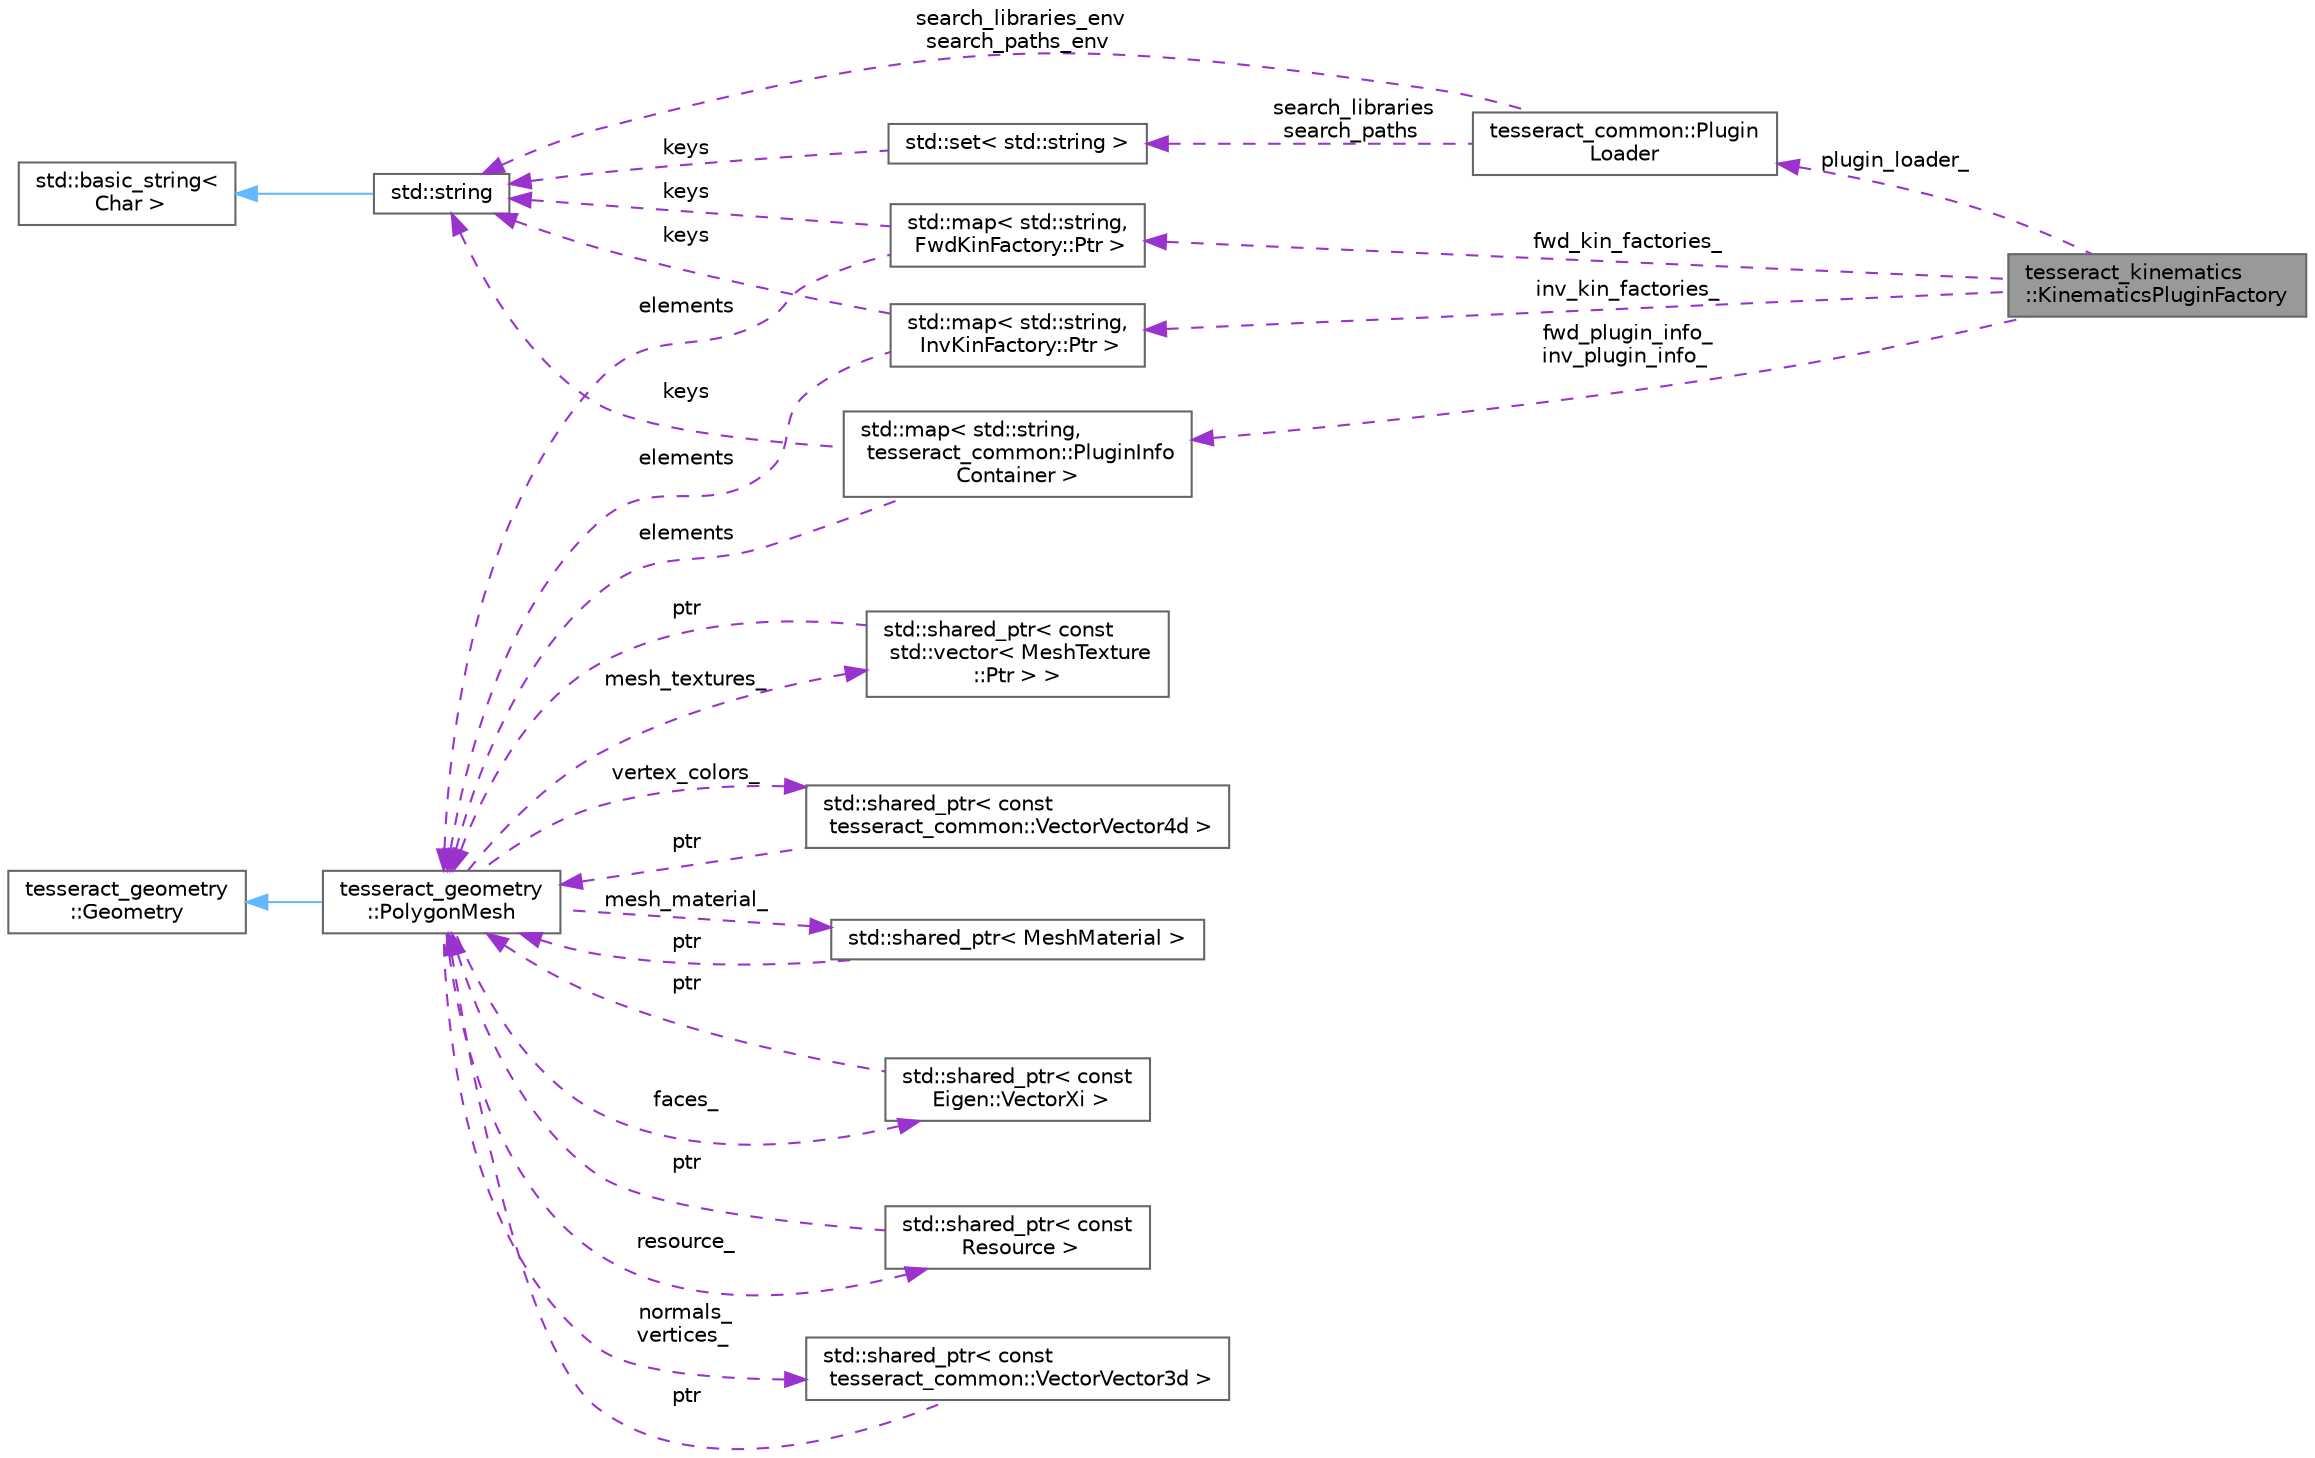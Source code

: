 digraph "tesseract_kinematics::KinematicsPluginFactory"
{
 // LATEX_PDF_SIZE
  bgcolor="transparent";
  edge [fontname=Helvetica,fontsize=10,labelfontname=Helvetica,labelfontsize=10];
  node [fontname=Helvetica,fontsize=10,shape=box,height=0.2,width=0.4];
  rankdir="LR";
  Node1 [label="tesseract_kinematics\l::KinematicsPluginFactory",height=0.2,width=0.4,color="gray40", fillcolor="grey60", style="filled", fontcolor="black",tooltip=" "];
  Node2 -> Node1 [dir="back",color="darkorchid3",style="dashed",label=" fwd_kin_factories_" ];
  Node2 [label="std::map\< std::string,\l FwdKinFactory::Ptr \>",height=0.2,width=0.4,color="gray40", fillcolor="white", style="filled",tooltip=" "];
  Node3 -> Node2 [dir="back",color="darkorchid3",style="dashed",label=" keys" ];
  Node3 [label="std::string",height=0.2,width=0.4,color="gray40", fillcolor="white", style="filled",tooltip=" "];
  Node4 -> Node3 [dir="back",color="steelblue1",style="solid"];
  Node4 [label="std::basic_string\<\l Char \>",height=0.2,width=0.4,color="gray40", fillcolor="white", style="filled",tooltip=" "];
  Node5 -> Node2 [dir="back",color="darkorchid3",style="dashed",label=" elements" ];
  Node5 [label="tesseract_geometry\l::PolygonMesh",height=0.2,width=0.4,color="gray40", fillcolor="white", style="filled",URL="$d8/dc9/classtesseract__geometry_1_1PolygonMesh.html",tooltip=" "];
  Node6 -> Node5 [dir="back",color="steelblue1",style="solid"];
  Node6 [label="tesseract_geometry\l::Geometry",height=0.2,width=0.4,color="gray40", fillcolor="white", style="filled",URL="$df/d1a/classtesseract__geometry_1_1Geometry.html",tooltip=" "];
  Node7 -> Node5 [dir="back",color="darkorchid3",style="dashed",label=" normals_\nvertices_" ];
  Node7 [label="std::shared_ptr\< const\l tesseract_common::VectorVector3d \>",height=0.2,width=0.4,color="gray40", fillcolor="white", style="filled",tooltip=" "];
  Node5 -> Node7 [dir="back",color="darkorchid3",style="dashed",label=" ptr" ];
  Node8 -> Node5 [dir="back",color="darkorchid3",style="dashed",label=" faces_" ];
  Node8 [label="std::shared_ptr\< const\l Eigen::VectorXi \>",height=0.2,width=0.4,color="gray40", fillcolor="white", style="filled",tooltip=" "];
  Node5 -> Node8 [dir="back",color="darkorchid3",style="dashed",label=" ptr" ];
  Node9 -> Node5 [dir="back",color="darkorchid3",style="dashed",label=" resource_" ];
  Node9 [label="std::shared_ptr\< const\l Resource \>",height=0.2,width=0.4,color="gray40", fillcolor="white", style="filled",tooltip=" "];
  Node5 -> Node9 [dir="back",color="darkorchid3",style="dashed",label=" ptr" ];
  Node10 -> Node5 [dir="back",color="darkorchid3",style="dashed",label=" vertex_colors_" ];
  Node10 [label="std::shared_ptr\< const\l tesseract_common::VectorVector4d \>",height=0.2,width=0.4,color="gray40", fillcolor="white", style="filled",tooltip=" "];
  Node5 -> Node10 [dir="back",color="darkorchid3",style="dashed",label=" ptr" ];
  Node11 -> Node5 [dir="back",color="darkorchid3",style="dashed",label=" mesh_material_" ];
  Node11 [label="std::shared_ptr\< MeshMaterial \>",height=0.2,width=0.4,color="gray40", fillcolor="white", style="filled",tooltip=" "];
  Node5 -> Node11 [dir="back",color="darkorchid3",style="dashed",label=" ptr" ];
  Node12 -> Node5 [dir="back",color="darkorchid3",style="dashed",label=" mesh_textures_" ];
  Node12 [label="std::shared_ptr\< const\l std::vector\< MeshTexture\l::Ptr \> \>",height=0.2,width=0.4,color="gray40", fillcolor="white", style="filled",tooltip=" "];
  Node5 -> Node12 [dir="back",color="darkorchid3",style="dashed",label=" ptr" ];
  Node13 -> Node1 [dir="back",color="darkorchid3",style="dashed",label=" inv_kin_factories_" ];
  Node13 [label="std::map\< std::string,\l InvKinFactory::Ptr \>",height=0.2,width=0.4,color="gray40", fillcolor="white", style="filled",tooltip=" "];
  Node3 -> Node13 [dir="back",color="darkorchid3",style="dashed",label=" keys" ];
  Node5 -> Node13 [dir="back",color="darkorchid3",style="dashed",label=" elements" ];
  Node14 -> Node1 [dir="back",color="darkorchid3",style="dashed",label=" fwd_plugin_info_\ninv_plugin_info_" ];
  Node14 [label="std::map\< std::string,\l tesseract_common::PluginInfo\lContainer \>",height=0.2,width=0.4,color="gray40", fillcolor="white", style="filled",tooltip=" "];
  Node3 -> Node14 [dir="back",color="darkorchid3",style="dashed",label=" keys" ];
  Node5 -> Node14 [dir="back",color="darkorchid3",style="dashed",label=" elements" ];
  Node15 -> Node1 [dir="back",color="darkorchid3",style="dashed",label=" plugin_loader_" ];
  Node15 [label="tesseract_common::Plugin\lLoader",height=0.2,width=0.4,color="gray40", fillcolor="white", style="filled",URL="$d1/da5/classtesseract__common_1_1PluginLoader.html",tooltip="This is a utility class for loading plugins within Tesseract."];
  Node16 -> Node15 [dir="back",color="darkorchid3",style="dashed",label=" search_libraries\nsearch_paths" ];
  Node16 [label="std::set\< std::string \>",height=0.2,width=0.4,color="gray40", fillcolor="white", style="filled",tooltip=" "];
  Node3 -> Node16 [dir="back",color="darkorchid3",style="dashed",label=" keys" ];
  Node3 -> Node15 [dir="back",color="darkorchid3",style="dashed",label=" search_libraries_env\nsearch_paths_env" ];
}
